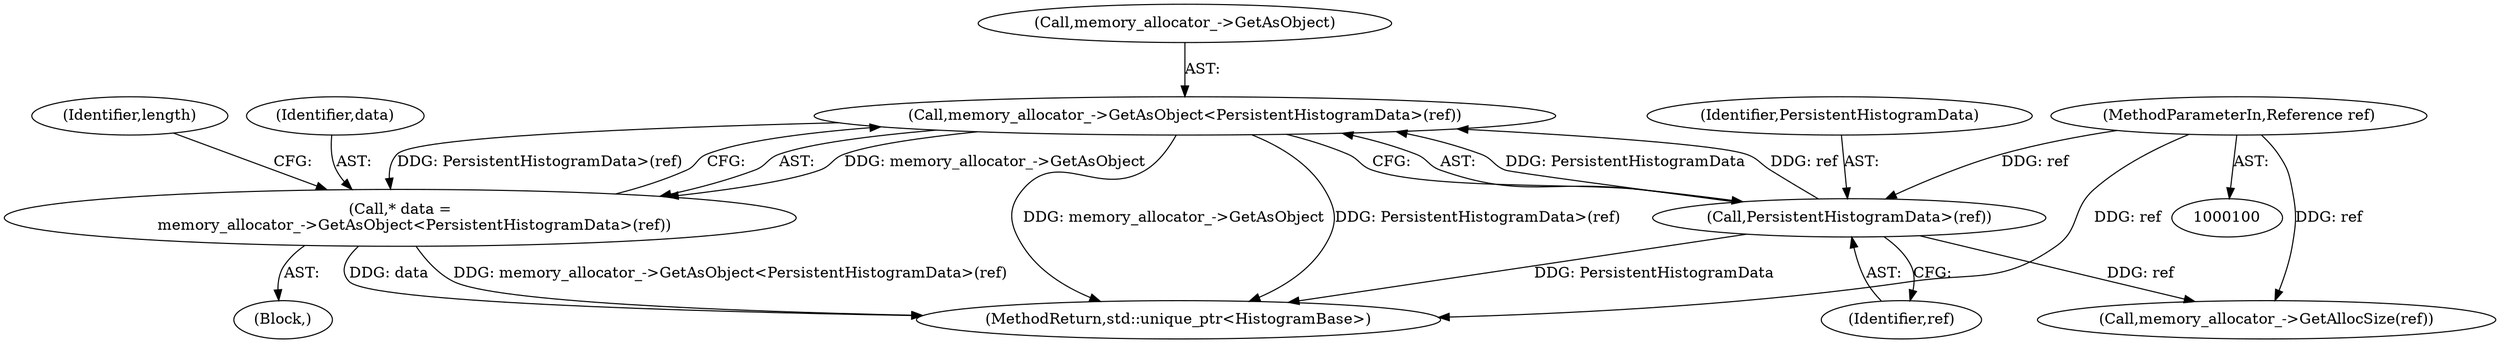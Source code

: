 digraph "0_Chrome_3f38b2253b19f9f9595f79fb92bfb5077e7b1959_3@API" {
"1000106" [label="(Call,memory_allocator_->GetAsObject<PersistentHistogramData>(ref))"];
"1000110" [label="(Call,PersistentHistogramData>(ref))"];
"1000101" [label="(MethodParameterIn,Reference ref)"];
"1000104" [label="(Call,* data =\n      memory_allocator_->GetAsObject<PersistentHistogramData>(ref))"];
"1000115" [label="(Identifier,length)"];
"1000104" [label="(Call,* data =\n      memory_allocator_->GetAsObject<PersistentHistogramData>(ref))"];
"1000111" [label="(Identifier,PersistentHistogramData)"];
"1000107" [label="(Call,memory_allocator_->GetAsObject)"];
"1000125" [label="(MethodReturn,std::unique_ptr<HistogramBase>)"];
"1000110" [label="(Call,PersistentHistogramData>(ref))"];
"1000112" [label="(Identifier,ref)"];
"1000105" [label="(Identifier,data)"];
"1000106" [label="(Call,memory_allocator_->GetAsObject<PersistentHistogramData>(ref))"];
"1000101" [label="(MethodParameterIn,Reference ref)"];
"1000102" [label="(Block,)"];
"1000116" [label="(Call,memory_allocator_->GetAllocSize(ref))"];
"1000106" -> "1000104"  [label="AST: "];
"1000106" -> "1000110"  [label="CFG: "];
"1000107" -> "1000106"  [label="AST: "];
"1000110" -> "1000106"  [label="AST: "];
"1000104" -> "1000106"  [label="CFG: "];
"1000106" -> "1000125"  [label="DDG: memory_allocator_->GetAsObject"];
"1000106" -> "1000125"  [label="DDG: PersistentHistogramData>(ref)"];
"1000106" -> "1000104"  [label="DDG: memory_allocator_->GetAsObject"];
"1000106" -> "1000104"  [label="DDG: PersistentHistogramData>(ref)"];
"1000110" -> "1000106"  [label="DDG: PersistentHistogramData"];
"1000110" -> "1000106"  [label="DDG: ref"];
"1000110" -> "1000112"  [label="CFG: "];
"1000111" -> "1000110"  [label="AST: "];
"1000112" -> "1000110"  [label="AST: "];
"1000110" -> "1000125"  [label="DDG: PersistentHistogramData"];
"1000101" -> "1000110"  [label="DDG: ref"];
"1000110" -> "1000116"  [label="DDG: ref"];
"1000101" -> "1000100"  [label="AST: "];
"1000101" -> "1000125"  [label="DDG: ref"];
"1000101" -> "1000116"  [label="DDG: ref"];
"1000104" -> "1000102"  [label="AST: "];
"1000105" -> "1000104"  [label="AST: "];
"1000115" -> "1000104"  [label="CFG: "];
"1000104" -> "1000125"  [label="DDG: data"];
"1000104" -> "1000125"  [label="DDG: memory_allocator_->GetAsObject<PersistentHistogramData>(ref)"];
}
